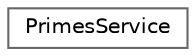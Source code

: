 digraph "Gráfico de jerarquía de clases"
{
 // LATEX_PDF_SIZE
  bgcolor="transparent";
  edge [fontname=Helvetica,fontsize=10,labelfontname=Helvetica,labelfontsize=10];
  node [fontname=Helvetica,fontsize=10,shape=box,height=0.2,width=0.4];
  rankdir="LR";
  Node0 [id="Node000000",label="PrimesService",height=0.2,width=0.4,color="grey40", fillcolor="white", style="filled",URL="$class_primes_service.html",tooltip="Servicio que utiliza un algoritmo para obtener números primos."];
}
